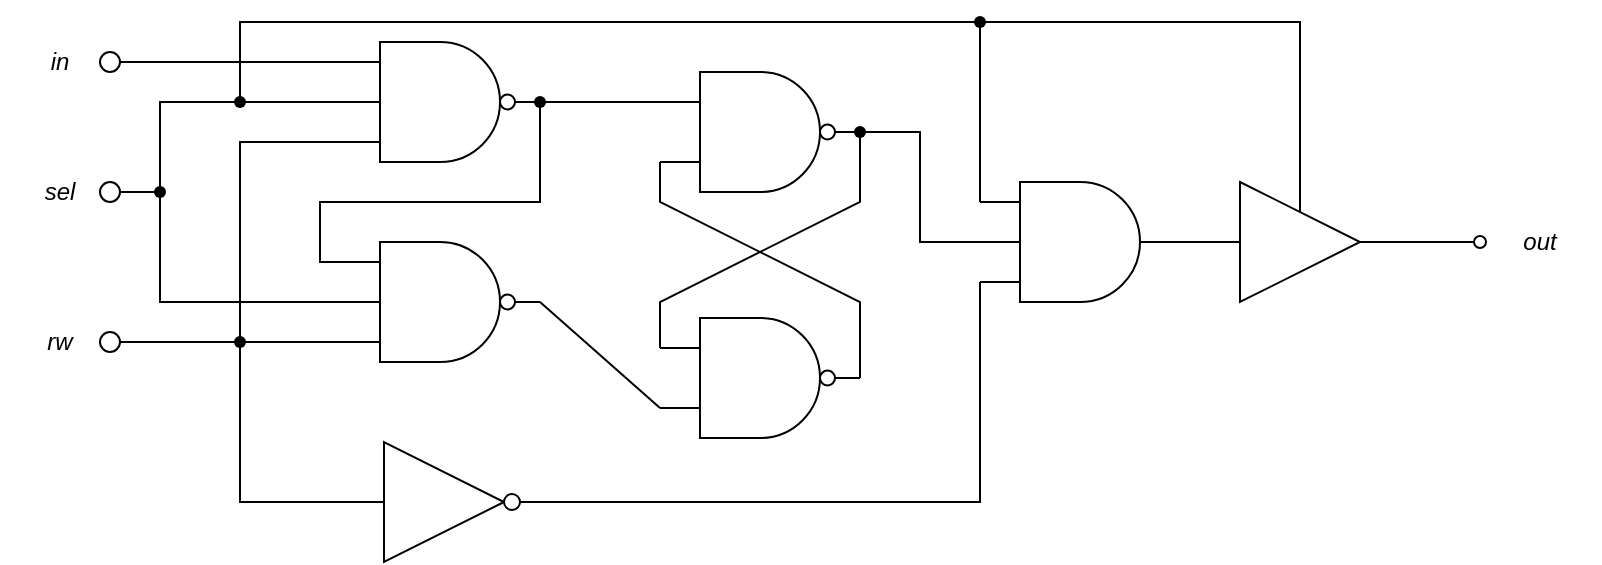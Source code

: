 <mxfile version="24.8.6">
  <diagram name="Page-1" id="7e0a89b8-554c-2b80-1dc8-d5c74ca68de4">
    <mxGraphModel dx="1050" dy="625" grid="1" gridSize="10" guides="1" tooltips="1" connect="1" arrows="1" fold="1" page="1" pageScale="1" pageWidth="1169" pageHeight="827" background="none" math="0" shadow="0">
      <root>
        <mxCell id="0" />
        <mxCell id="1" parent="0" />
        <mxCell id="eA7b7usOYMq-ToMlB7F3-2" value="" style="verticalLabelPosition=bottom;shadow=0;dashed=0;align=center;html=1;verticalAlign=top;shape=mxgraph.electrical.logic_gates.logic_gate;operation=and;negating=1;negSize=0.15;numInputs=3;" parent="1" vertex="1">
          <mxGeometry x="240" y="190" width="100" height="60" as="geometry" />
        </mxCell>
        <mxCell id="eA7b7usOYMq-ToMlB7F3-3" value="" style="verticalLabelPosition=bottom;shadow=0;dashed=0;align=center;html=1;verticalAlign=top;shape=mxgraph.electrical.logic_gates.logic_gate;operation=and;negating=1;negSize=0.15;numInputs=3;" parent="1" vertex="1">
          <mxGeometry x="240" y="290" width="100" height="60" as="geometry" />
        </mxCell>
        <mxCell id="eA7b7usOYMq-ToMlB7F3-4" value="" style="verticalLabelPosition=bottom;shadow=0;dashed=0;align=center;html=1;verticalAlign=top;shape=mxgraph.electrical.logic_gates.logic_gate;operation=and;numInputs=3;" parent="1" vertex="1">
          <mxGeometry x="560" y="260" width="100" height="60" as="geometry" />
        </mxCell>
        <mxCell id="eA7b7usOYMq-ToMlB7F3-5" value="" style="verticalLabelPosition=bottom;shadow=0;dashed=0;align=center;html=1;verticalAlign=top;shape=mxgraph.electrical.logic_gates.logic_gate;operation=and;negating=1;negSize=0.15;" parent="1" vertex="1">
          <mxGeometry x="400" y="205" width="100" height="60" as="geometry" />
        </mxCell>
        <mxCell id="eA7b7usOYMq-ToMlB7F3-6" value="" style="verticalLabelPosition=bottom;shadow=0;dashed=0;align=center;html=1;verticalAlign=top;shape=mxgraph.electrical.logic_gates.logic_gate;operation=and;negating=1;negSize=0.15;" parent="1" vertex="1">
          <mxGeometry x="400" y="328" width="100" height="60" as="geometry" />
        </mxCell>
        <mxCell id="eA7b7usOYMq-ToMlB7F3-7" value="" style="verticalLabelPosition=bottom;shadow=0;dashed=0;align=center;html=1;verticalAlign=top;shape=mxgraph.electrical.logic_gates.inverter_2" parent="1" vertex="1">
          <mxGeometry x="245" y="390" width="100" height="60" as="geometry" />
        </mxCell>
        <mxCell id="eA7b7usOYMq-ToMlB7F3-8" value="" style="verticalLabelPosition=bottom;shadow=0;dashed=0;align=center;html=1;verticalAlign=top;strokeWidth=1;shape=ellipse;" parent="1" vertex="1">
          <mxGeometry x="120" y="195" width="10" height="10" as="geometry" />
        </mxCell>
        <mxCell id="eA7b7usOYMq-ToMlB7F3-9" value="" style="verticalLabelPosition=bottom;shadow=0;dashed=0;align=center;html=1;verticalAlign=top;strokeWidth=1;shape=ellipse;" parent="1" vertex="1">
          <mxGeometry x="120" y="260" width="10" height="10" as="geometry" />
        </mxCell>
        <mxCell id="eA7b7usOYMq-ToMlB7F3-10" value="" style="verticalLabelPosition=bottom;shadow=0;dashed=0;align=center;html=1;verticalAlign=top;strokeWidth=1;shape=ellipse;" parent="1" vertex="1">
          <mxGeometry x="120" y="335" width="10" height="10" as="geometry" />
        </mxCell>
        <mxCell id="eA7b7usOYMq-ToMlB7F3-11" value="&lt;i&gt;in&lt;/i&gt;" style="text;html=1;align=center;verticalAlign=middle;whiteSpace=wrap;rounded=0;" parent="1" vertex="1">
          <mxGeometry x="70" y="185" width="60" height="30" as="geometry" />
        </mxCell>
        <mxCell id="eA7b7usOYMq-ToMlB7F3-12" value="&lt;i&gt;sel&lt;/i&gt;" style="text;html=1;align=center;verticalAlign=middle;whiteSpace=wrap;rounded=0;" parent="1" vertex="1">
          <mxGeometry x="70" y="250" width="60" height="30" as="geometry" />
        </mxCell>
        <mxCell id="eA7b7usOYMq-ToMlB7F3-13" value="&lt;i&gt;rw&lt;/i&gt;" style="text;html=1;align=center;verticalAlign=middle;whiteSpace=wrap;rounded=0;" parent="1" vertex="1">
          <mxGeometry x="70" y="325" width="60" height="30" as="geometry" />
        </mxCell>
        <mxCell id="eA7b7usOYMq-ToMlB7F3-16" value="" style="endArrow=none;html=1;rounded=0;exitX=1;exitY=0.5;exitDx=0;exitDy=0;" parent="1" source="eA7b7usOYMq-ToMlB7F3-9" edge="1">
          <mxGeometry width="50" height="50" relative="1" as="geometry">
            <mxPoint x="150" y="290" as="sourcePoint" />
            <mxPoint x="240" y="220" as="targetPoint" />
            <Array as="points">
              <mxPoint x="150" y="265" />
              <mxPoint x="150" y="220" />
            </Array>
          </mxGeometry>
        </mxCell>
        <mxCell id="eA7b7usOYMq-ToMlB7F3-17" value="" style="endArrow=none;html=1;rounded=0;exitX=1;exitY=0.5;exitDx=0;exitDy=0;" parent="1" source="eA7b7usOYMq-ToMlB7F3-10" edge="1">
          <mxGeometry width="50" height="50" relative="1" as="geometry">
            <mxPoint x="150" y="290" as="sourcePoint" />
            <mxPoint x="240" y="240" as="targetPoint" />
            <Array as="points">
              <mxPoint x="190" y="340" />
              <mxPoint x="190" y="240" />
            </Array>
          </mxGeometry>
        </mxCell>
        <mxCell id="eA7b7usOYMq-ToMlB7F3-18" value="" style="endArrow=none;html=1;rounded=0;exitX=1;exitY=0.5;exitDx=0;exitDy=0;" parent="1" source="eA7b7usOYMq-ToMlB7F3-9" edge="1">
          <mxGeometry width="50" height="50" relative="1" as="geometry">
            <mxPoint x="150" y="340" as="sourcePoint" />
            <mxPoint x="240" y="320" as="targetPoint" />
            <Array as="points">
              <mxPoint x="150" y="265" />
              <mxPoint x="150" y="320" />
            </Array>
          </mxGeometry>
        </mxCell>
        <mxCell id="eA7b7usOYMq-ToMlB7F3-19" value="" style="endArrow=none;html=1;rounded=0;exitDx=0;exitDy=0;" parent="1" source="eA7b7usOYMq-ToMlB7F3-22" edge="1">
          <mxGeometry width="50" height="50" relative="1" as="geometry">
            <mxPoint x="150" y="340" as="sourcePoint" />
            <mxPoint x="240" y="340" as="targetPoint" />
          </mxGeometry>
        </mxCell>
        <mxCell id="eA7b7usOYMq-ToMlB7F3-20" value="" style="endArrow=none;html=1;rounded=0;entryX=1;entryY=0.5;entryDx=0;entryDy=0;entryPerimeter=0;exitDx=0;exitDy=0;exitPerimeter=0;" parent="1" source="CVQzt1j4YvvO05eD7ZGk-5" edge="1">
          <mxGeometry width="50" height="50" relative="1" as="geometry">
            <mxPoint x="230" y="300" as="sourcePoint" />
            <mxPoint x="340" y="220" as="targetPoint" />
            <Array as="points" />
          </mxGeometry>
        </mxCell>
        <mxCell id="eA7b7usOYMq-ToMlB7F3-21" value="" style="endArrow=none;html=1;rounded=0;exitX=1;exitY=0.5;exitDx=0;exitDy=0;" parent="1" source="eA7b7usOYMq-ToMlB7F3-8" edge="1">
          <mxGeometry width="50" height="50" relative="1" as="geometry">
            <mxPoint x="140" y="230" as="sourcePoint" />
            <mxPoint x="240" y="200" as="targetPoint" />
          </mxGeometry>
        </mxCell>
        <mxCell id="eA7b7usOYMq-ToMlB7F3-23" value="" style="endArrow=none;html=1;rounded=0;exitX=1;exitY=0.5;exitDx=0;exitDy=0;entryDx=0;entryDy=0;entryPerimeter=0;" parent="1" source="eA7b7usOYMq-ToMlB7F3-10" target="eA7b7usOYMq-ToMlB7F3-22" edge="1">
          <mxGeometry width="50" height="50" relative="1" as="geometry">
            <mxPoint x="130" y="340" as="sourcePoint" />
            <mxPoint x="300" y="340" as="targetPoint" />
          </mxGeometry>
        </mxCell>
        <mxCell id="eA7b7usOYMq-ToMlB7F3-22" value="" style="shape=waypoint;sketch=0;fillStyle=solid;size=6;pointerEvents=1;points=[];fillColor=none;resizable=0;rotatable=0;perimeter=centerPerimeter;snapToPoint=1;" parent="1" vertex="1">
          <mxGeometry x="180" y="330" width="20" height="20" as="geometry" />
        </mxCell>
        <mxCell id="eA7b7usOYMq-ToMlB7F3-24" value="" style="shape=waypoint;sketch=0;fillStyle=solid;size=6;pointerEvents=1;points=[];fillColor=none;resizable=0;rotatable=0;perimeter=centerPerimeter;snapToPoint=1;" parent="1" vertex="1">
          <mxGeometry x="140" y="255" width="20" height="20" as="geometry" />
        </mxCell>
        <mxCell id="eA7b7usOYMq-ToMlB7F3-25" value="" style="endArrow=none;html=1;rounded=0;entryX=0;entryY=0.5;entryDx=0;entryDy=0;entryPerimeter=0;" parent="1" source="eA7b7usOYMq-ToMlB7F3-22" target="eA7b7usOYMq-ToMlB7F3-7" edge="1">
          <mxGeometry width="50" height="50" relative="1" as="geometry">
            <mxPoint x="350" y="400" as="sourcePoint" />
            <mxPoint x="400" y="350" as="targetPoint" />
            <Array as="points">
              <mxPoint x="190" y="420" />
            </Array>
          </mxGeometry>
        </mxCell>
        <mxCell id="CVQzt1j4YvvO05eD7ZGk-1" value="" style="endArrow=none;html=1;rounded=0;entryX=1;entryY=0.5;entryDx=0;entryDy=0;entryPerimeter=0;exitX=0;exitY=0.25;exitDx=0;exitDy=0;exitPerimeter=0;" parent="1" source="eA7b7usOYMq-ToMlB7F3-6" target="eA7b7usOYMq-ToMlB7F3-5" edge="1">
          <mxGeometry width="50" height="50" relative="1" as="geometry">
            <mxPoint x="520" y="305" as="sourcePoint" />
            <mxPoint x="570" y="255" as="targetPoint" />
            <Array as="points">
              <mxPoint x="400" y="320" />
              <mxPoint x="500" y="270" />
            </Array>
          </mxGeometry>
        </mxCell>
        <mxCell id="CVQzt1j4YvvO05eD7ZGk-2" value="" style="endArrow=none;html=1;rounded=0;entryX=0;entryY=0.75;entryDx=0;entryDy=0;entryPerimeter=0;exitX=1;exitY=0.5;exitDx=0;exitDy=0;exitPerimeter=0;" parent="1" source="eA7b7usOYMq-ToMlB7F3-6" target="eA7b7usOYMq-ToMlB7F3-5" edge="1">
          <mxGeometry width="50" height="50" relative="1" as="geometry">
            <mxPoint x="320" y="325" as="sourcePoint" />
            <mxPoint x="370" y="275" as="targetPoint" />
            <Array as="points">
              <mxPoint x="500" y="320" />
              <mxPoint x="400" y="270" />
            </Array>
          </mxGeometry>
        </mxCell>
        <mxCell id="CVQzt1j4YvvO05eD7ZGk-3" value="" style="endArrow=none;html=1;rounded=0;entryX=0;entryY=0.25;entryDx=0;entryDy=0;entryPerimeter=0;" parent="1" target="eA7b7usOYMq-ToMlB7F3-5" edge="1">
          <mxGeometry width="50" height="50" relative="1" as="geometry">
            <mxPoint x="340" y="220" as="sourcePoint" />
            <mxPoint x="460" y="470" as="targetPoint" />
          </mxGeometry>
        </mxCell>
        <mxCell id="CVQzt1j4YvvO05eD7ZGk-4" value="" style="endArrow=none;html=1;rounded=0;entryX=1;entryY=0.5;entryDx=0;entryDy=0;entryPerimeter=0;exitX=0;exitY=0.75;exitDx=0;exitDy=0;exitPerimeter=0;" parent="1" source="eA7b7usOYMq-ToMlB7F3-6" target="eA7b7usOYMq-ToMlB7F3-3" edge="1">
          <mxGeometry width="50" height="50" relative="1" as="geometry">
            <mxPoint x="350" y="380" as="sourcePoint" />
            <mxPoint x="400" y="330" as="targetPoint" />
          </mxGeometry>
        </mxCell>
        <mxCell id="CVQzt1j4YvvO05eD7ZGk-6" value="" style="endArrow=none;html=1;rounded=0;entryDx=0;entryDy=0;entryPerimeter=0;exitX=0;exitY=0.167;exitDx=0;exitDy=0;exitPerimeter=0;" parent="1" source="eA7b7usOYMq-ToMlB7F3-3" target="CVQzt1j4YvvO05eD7ZGk-5" edge="1">
          <mxGeometry width="50" height="50" relative="1" as="geometry">
            <mxPoint x="240" y="300" as="sourcePoint" />
            <mxPoint x="340" y="220" as="targetPoint" />
            <Array as="points">
              <mxPoint x="230" y="300" />
              <mxPoint x="230" y="270" />
              <mxPoint x="340" y="270" />
            </Array>
          </mxGeometry>
        </mxCell>
        <mxCell id="CVQzt1j4YvvO05eD7ZGk-5" value="" style="shape=waypoint;sketch=0;fillStyle=solid;size=6;pointerEvents=1;points=[];fillColor=none;resizable=0;rotatable=0;perimeter=centerPerimeter;snapToPoint=1;" parent="1" vertex="1">
          <mxGeometry x="330" y="210" width="20" height="20" as="geometry" />
        </mxCell>
        <mxCell id="CVQzt1j4YvvO05eD7ZGk-8" value="" style="endArrow=none;html=1;rounded=0;entryX=0;entryY=0.167;entryDx=0;entryDy=0;entryPerimeter=0;" parent="1" source="CVQzt1j4YvvO05eD7ZGk-9" target="eA7b7usOYMq-ToMlB7F3-4" edge="1">
          <mxGeometry width="50" height="50" relative="1" as="geometry">
            <mxPoint x="190" y="220" as="sourcePoint" />
            <mxPoint x="280" y="100" as="targetPoint" />
            <Array as="points">
              <mxPoint x="190" y="180" />
              <mxPoint x="560" y="180" />
            </Array>
          </mxGeometry>
        </mxCell>
        <mxCell id="CVQzt1j4YvvO05eD7ZGk-10" value="" style="endArrow=none;html=1;rounded=0;entryDx=0;entryDy=0;entryPerimeter=0;" parent="1" target="CVQzt1j4YvvO05eD7ZGk-9" edge="1">
          <mxGeometry width="50" height="50" relative="1" as="geometry">
            <mxPoint x="190" y="220" as="sourcePoint" />
            <mxPoint x="585" y="270" as="targetPoint" />
            <Array as="points" />
          </mxGeometry>
        </mxCell>
        <mxCell id="CVQzt1j4YvvO05eD7ZGk-9" value="" style="shape=waypoint;sketch=0;fillStyle=solid;size=6;pointerEvents=1;points=[];fillColor=none;resizable=0;rotatable=0;perimeter=centerPerimeter;snapToPoint=1;" parent="1" vertex="1">
          <mxGeometry x="180" y="210" width="20" height="20" as="geometry" />
        </mxCell>
        <mxCell id="CVQzt1j4YvvO05eD7ZGk-11" value="" style="endArrow=none;html=1;rounded=0;exitDx=0;exitDy=0;exitPerimeter=0;entryX=0;entryY=0.5;entryDx=0;entryDy=0;entryPerimeter=0;" parent="1" source="CVQzt1j4YvvO05eD7ZGk-12" target="eA7b7usOYMq-ToMlB7F3-4" edge="1">
          <mxGeometry width="50" height="50" relative="1" as="geometry">
            <mxPoint x="530" y="400" as="sourcePoint" />
            <mxPoint x="580" y="350" as="targetPoint" />
            <Array as="points">
              <mxPoint x="530" y="235" />
              <mxPoint x="530" y="290" />
            </Array>
          </mxGeometry>
        </mxCell>
        <mxCell id="CVQzt1j4YvvO05eD7ZGk-13" value="" style="endArrow=none;html=1;rounded=0;exitX=1;exitY=0.5;exitDx=0;exitDy=0;exitPerimeter=0;entryDx=0;entryDy=0;entryPerimeter=0;" parent="1" source="eA7b7usOYMq-ToMlB7F3-5" target="CVQzt1j4YvvO05eD7ZGk-12" edge="1">
          <mxGeometry width="50" height="50" relative="1" as="geometry">
            <mxPoint x="500" y="235" as="sourcePoint" />
            <mxPoint x="560" y="290" as="targetPoint" />
            <Array as="points" />
          </mxGeometry>
        </mxCell>
        <mxCell id="CVQzt1j4YvvO05eD7ZGk-12" value="" style="shape=waypoint;sketch=0;fillStyle=solid;size=6;pointerEvents=1;points=[];fillColor=none;resizable=0;rotatable=0;perimeter=centerPerimeter;snapToPoint=1;" parent="1" vertex="1">
          <mxGeometry x="490" y="225" width="20" height="20" as="geometry" />
        </mxCell>
        <mxCell id="CVQzt1j4YvvO05eD7ZGk-14" value="" style="endArrow=none;html=1;rounded=0;exitX=1;exitY=0.5;exitDx=0;exitDy=0;exitPerimeter=0;entryX=0;entryY=0.833;entryDx=0;entryDy=0;entryPerimeter=0;" parent="1" source="eA7b7usOYMq-ToMlB7F3-7" target="eA7b7usOYMq-ToMlB7F3-4" edge="1">
          <mxGeometry width="50" height="50" relative="1" as="geometry">
            <mxPoint x="470" y="460" as="sourcePoint" />
            <mxPoint x="520" y="410" as="targetPoint" />
            <Array as="points">
              <mxPoint x="560" y="420" />
            </Array>
          </mxGeometry>
        </mxCell>
        <mxCell id="CVQzt1j4YvvO05eD7ZGk-16" value="" style="endArrow=none;html=1;rounded=0;exitX=1;exitY=0.5;exitDx=0;exitDy=0;exitPerimeter=0;entryX=0;entryY=0.5;entryDx=0;entryDy=0;" parent="1" source="eA7b7usOYMq-ToMlB7F3-4" target="QgNdfSkVsCtQhsHnqNzf-1" edge="1">
          <mxGeometry width="50" height="50" relative="1" as="geometry">
            <mxPoint x="640" y="280" as="sourcePoint" />
            <mxPoint x="670" y="290" as="targetPoint" />
          </mxGeometry>
        </mxCell>
        <mxCell id="CVQzt1j4YvvO05eD7ZGk-17" value="&lt;i&gt;out&lt;/i&gt;" style="text;html=1;align=center;verticalAlign=middle;whiteSpace=wrap;rounded=0;" parent="1" vertex="1">
          <mxGeometry x="810" y="275" width="60" height="30" as="geometry" />
        </mxCell>
        <mxCell id="QgNdfSkVsCtQhsHnqNzf-2" style="edgeStyle=orthogonalEdgeStyle;rounded=0;orthogonalLoop=1;jettySize=auto;html=1;exitX=1;exitY=0.5;exitDx=0;exitDy=0;endArrow=oval;endFill=0;" edge="1" parent="1" source="QgNdfSkVsCtQhsHnqNzf-1">
          <mxGeometry relative="1" as="geometry">
            <mxPoint x="810" y="290" as="targetPoint" />
          </mxGeometry>
        </mxCell>
        <mxCell id="QgNdfSkVsCtQhsHnqNzf-1" value="" style="verticalLabelPosition=bottom;shadow=0;dashed=0;align=center;html=1;verticalAlign=top;shape=mxgraph.electrical.logic_gates.buffer2;" vertex="1" parent="1">
          <mxGeometry x="670" y="260" width="100" height="60" as="geometry" />
        </mxCell>
        <mxCell id="QgNdfSkVsCtQhsHnqNzf-3" value="" style="endArrow=none;html=1;rounded=0;" edge="1" parent="1">
          <mxGeometry width="50" height="50" relative="1" as="geometry">
            <mxPoint x="560" y="180" as="sourcePoint" />
            <mxPoint x="720" y="275" as="targetPoint" />
            <Array as="points">
              <mxPoint x="720" y="180" />
            </Array>
          </mxGeometry>
        </mxCell>
        <mxCell id="QgNdfSkVsCtQhsHnqNzf-4" value="" style="shape=waypoint;sketch=0;fillStyle=solid;size=6;pointerEvents=1;points=[];fillColor=none;resizable=0;rotatable=0;perimeter=centerPerimeter;snapToPoint=1;" vertex="1" parent="1">
          <mxGeometry x="550" y="170" width="20" height="20" as="geometry" />
        </mxCell>
      </root>
    </mxGraphModel>
  </diagram>
</mxfile>
